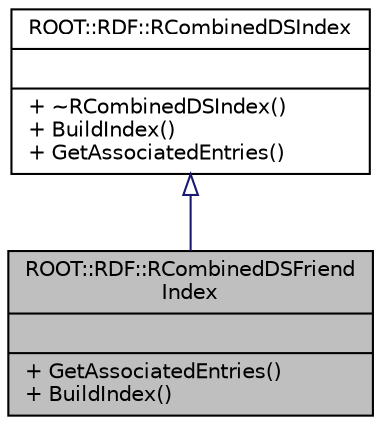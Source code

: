 digraph "ROOT::RDF::RCombinedDSFriendIndex"
{
 // INTERACTIVE_SVG=YES
  bgcolor="transparent";
  edge [fontname="Helvetica",fontsize="10",labelfontname="Helvetica",labelfontsize="10"];
  node [fontname="Helvetica",fontsize="10",shape=record];
  Node1 [label="{ROOT::RDF::RCombinedDSFriend\lIndex\n||+ GetAssociatedEntries()\l+ BuildIndex()\l}",height=0.2,width=0.4,color="black", fillcolor="grey75", style="filled" fontcolor="black"];
  Node2 -> Node1 [dir="back",color="midnightblue",fontsize="10",style="solid",arrowtail="onormal",fontname="Helvetica"];
  Node2 [label="{ROOT::RDF::RCombinedDSIndex\n||+ ~RCombinedDSIndex()\l+ BuildIndex()\l+ GetAssociatedEntries()\l}",height=0.2,width=0.4,color="black",URL="$d9/d7d/classROOT_1_1RDF_1_1RCombinedDSIndex.html"];
}
